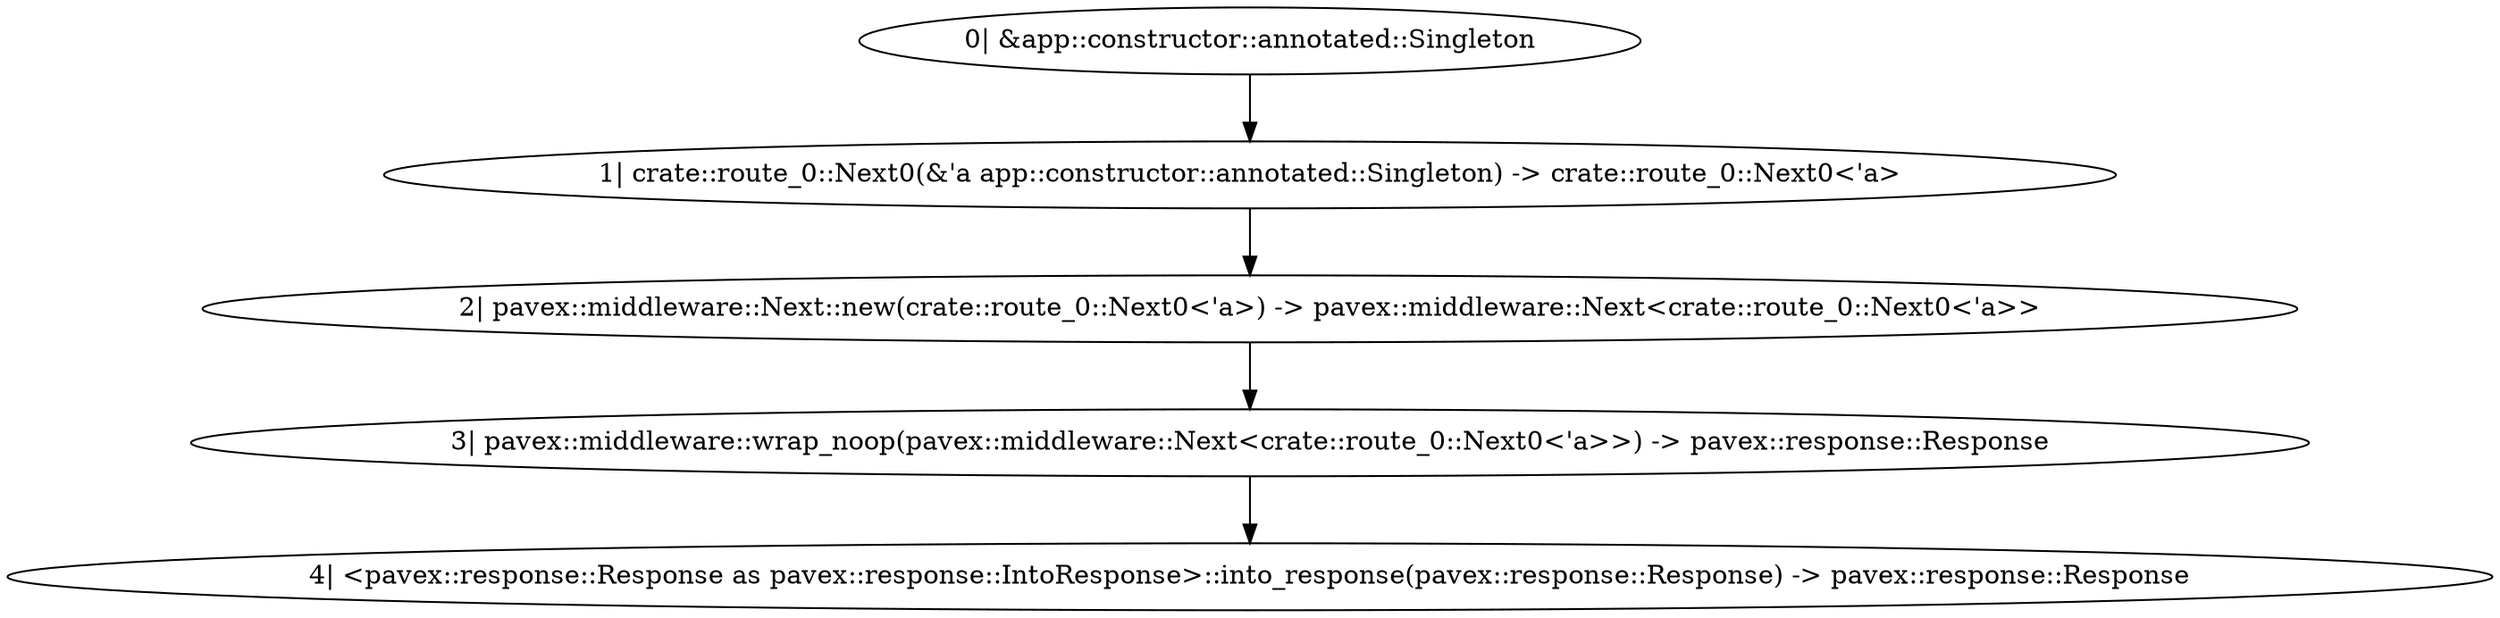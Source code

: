 digraph "GET / - 0" {
    0 [ label = "0| &app::constructor::annotated::Singleton"]
    1 [ label = "1| crate::route_0::Next0(&'a app::constructor::annotated::Singleton) -> crate::route_0::Next0<'a>"]
    2 [ label = "2| pavex::middleware::Next::new(crate::route_0::Next0<'a>) -> pavex::middleware::Next<crate::route_0::Next0<'a>>"]
    3 [ label = "3| pavex::middleware::wrap_noop(pavex::middleware::Next<crate::route_0::Next0<'a>>) -> pavex::response::Response"]
    4 [ label = "4| <pavex::response::Response as pavex::response::IntoResponse>::into_response(pavex::response::Response) -> pavex::response::Response"]
    2 -> 3 [ ]
    1 -> 2 [ ]
    3 -> 4 [ ]
    0 -> 1 [ ]
}
digraph "GET / - 1" {
    0 [ label = "0| &app::constructor::annotated::Singleton"]
    1 [ label = "1| crate::route_0::Next1(&'a app::constructor::annotated::Singleton) -> crate::route_0::Next1<'a>"]
    2 [ label = "2| pavex::middleware::Next::new(crate::route_0::Next1<'a>) -> pavex::middleware::Next<crate::route_0::Next1<'a>>"]
    3 [ label = "3| app::wrap1(pavex::middleware::Next<crate::route_0::Next1<'a>>) -> core::result::Result<pavex::response::Response, app::CustomError>"]
    4 [ label = "4| `match`"]
    5 [ label = "5| core::result::Result<pavex::response::Response, app::CustomError> -> app::CustomError"]
    6 [ label = "6| app::CustomError::into_response(&app::CustomError) -> pavex::response::Response"]
    7 [ label = "7| <pavex::response::Response as pavex::response::IntoResponse>::into_response(pavex::response::Response) -> pavex::response::Response"]
    8 [ label = "8| core::result::Result<pavex::response::Response, app::CustomError> -> pavex::response::Response"]
    9 [ label = "9| <pavex::response::Response as pavex::response::IntoResponse>::into_response(pavex::response::Response) -> pavex::response::Response"]
    2 -> 3 [ ]
    1 -> 2 [ ]
    4 -> 8 [ ]
    4 -> 5 [ ]
    5 -> 6 [ label = "&"]
    8 -> 9 [ ]
    6 -> 7 [ ]
    3 -> 4 [ ]
    0 -> 1 [ ]
}
digraph "GET / - 2" {
    0 [ label = "0| &app::constructor::annotated::Singleton"]
    1 [ label = "1| crate::route_0::Next2(&'a app::constructor::annotated::Singleton) -> crate::route_0::Next2<'a>"]
    2 [ label = "2| pavex::middleware::Next::new(crate::route_0::Next2<'a>) -> pavex::middleware::Next<crate::route_0::Next2<'a>>"]
    3 [ label = "3| app::wrap(pavex::middleware::Next<crate::route_0::Next2<'a>>) -> core::result::Result<pavex::response::Response, app::CustomError>"]
    4 [ label = "4| `match`"]
    5 [ label = "5| core::result::Result<pavex::response::Response, app::CustomError> -> app::CustomError"]
    6 [ label = "6| app::CustomError::into_response(&app::CustomError) -> pavex::response::Response"]
    7 [ label = "7| <pavex::response::Response as pavex::response::IntoResponse>::into_response(pavex::response::Response) -> pavex::response::Response"]
    8 [ label = "8| core::result::Result<pavex::response::Response, app::CustomError> -> pavex::response::Response"]
    9 [ label = "9| <pavex::response::Response as pavex::response::IntoResponse>::into_response(pavex::response::Response) -> pavex::response::Response"]
    2 -> 3 [ ]
    1 -> 2 [ ]
    4 -> 8 [ ]
    4 -> 5 [ ]
    5 -> 6 [ label = "&"]
    8 -> 9 [ ]
    6 -> 7 [ ]
    3 -> 4 [ ]
    0 -> 1 [ ]
}
digraph "GET / - 3" {
    0 [ label = "0| app::pre() -> core::result::Result<pavex::middleware::Processing<pavex::response::Response>, app::CustomError>"]
    1 [ label = "1| `match`"]
    2 [ label = "2| core::result::Result<pavex::middleware::Processing<pavex::response::Response>, app::CustomError> -> app::CustomError"]
    3 [ label = "3| app::CustomError::into_response(&app::CustomError) -> pavex::response::Response"]
    4 [ label = "4| <pavex::response::Response as pavex::response::IntoResponse>::into_response(pavex::response::Response) -> pavex::response::Response"]
    5 [ label = "5| pavex::middleware::Processing::EarlyReturn(pavex::response::Response) -> pavex::middleware::Processing<pavex::response::Response>"]
    6 [ label = "6| core::result::Result<pavex::middleware::Processing<pavex::response::Response>, app::CustomError> -> pavex::middleware::Processing<pavex::response::Response>"]
    1 -> 6 [ ]
    1 -> 2 [ ]
    2 -> 3 [ label = "&"]
    3 -> 4 [ ]
    4 -> 5 [ ]
    0 -> 1 [ ]
}
digraph "GET / - 4" {
    0 [ label = "0| app::constructor::raw::a() -> core::result::Result<app::constructor::raw::A, app::constructor::raw::GenericError<alloc::string::String>>"]
    1 [ label = "1| `match`"]
    2 [ label = "2| core::result::Result<app::constructor::raw::A, app::constructor::raw::GenericError<alloc::string::String>> -> app::constructor::raw::GenericError<alloc::string::String>"]
    3 [ label = "3| app::constructor::annotated::b() -> core::result::Result<app::constructor::annotated::B, app::constructor::annotated::ErrorB>"]
    4 [ label = "4| `match`"]
    5 [ label = "5| core::result::Result<app::constructor::annotated::B, app::constructor::annotated::ErrorB> -> app::constructor::annotated::B"]
    6 [ label = "6| app::constructor::raw::GenericError::<std::string::String>::handle(&app::constructor::raw::GenericError<alloc::string::String>, &app::constructor::annotated::B) -> pavex::response::Response"]
    7 [ label = "7| <pavex::response::Response as pavex::response::IntoResponse>::into_response(pavex::response::Response) -> pavex::response::Response"]
    8 [ label = "8| core::result::Result<app::constructor::annotated::B, app::constructor::annotated::ErrorB> -> app::constructor::annotated::ErrorB"]
    9 [ label = "9| app::constructor::annotated::ErrorB::into_response(&app::constructor::annotated::ErrorB) -> pavex::response::Response"]
    10 [ label = "10| <pavex::response::Response as pavex::response::IntoResponse>::into_response(pavex::response::Response) -> pavex::response::Response"]
    11 [ label = "11| core::result::Result<app::constructor::raw::A, app::constructor::raw::GenericError<alloc::string::String>> -> app::constructor::raw::A"]
    12 [ label = "12| &app::constructor::annotated::Singleton"]
    13 [ label = "13| app::handler(&app::constructor::raw::A, &app::constructor::annotated::B, &app::constructor::annotated::Singleton) -> core::result::Result<pavex::response::Response, app::CustomError>"]
    14 [ label = "14| `match`"]
    15 [ label = "15| core::result::Result<pavex::response::Response, app::CustomError> -> app::CustomError"]
    16 [ label = "16| app::CustomError::into_response(&app::CustomError) -> pavex::response::Response"]
    17 [ label = "17| <pavex::response::Response as pavex::response::IntoResponse>::into_response(pavex::response::Response) -> pavex::response::Response"]
    18 [ label = "18| core::result::Result<pavex::response::Response, app::CustomError> -> pavex::response::Response"]
    19 [ label = "19| <pavex::response::Response as pavex::response::IntoResponse>::into_response(pavex::response::Response) -> pavex::response::Response"]
    5 -> 13 [ label = "&"]
    4 -> 8 [ ]
    11 -> 13 [ label = "&"]
    1 -> 2 [ ]
    1 -> 11 [ ]
    4 -> 5 [ ]
    14 -> 18 [ ]
    14 -> 15 [ ]
    2 -> 6 [ label = "&"]
    5 -> 6 [ label = "&"]
    8 -> 9 [ label = "&"]
    15 -> 16 [ label = "&"]
    18 -> 19 [ ]
    6 -> 7 [ ]
    9 -> 10 [ ]
    16 -> 17 [ ]
    13 -> 14 [ ]
    3 -> 4 [ ]
    0 -> 1 [ ]
    12 -> 13 [ ]
}
digraph "GET / - 5" {
    0 [ label = "0| pavex::response::Response"]
    1 [ label = "1| app::post(pavex::response::Response) -> core::result::Result<pavex::response::Response, app::CustomError>"]
    2 [ label = "2| `match`"]
    3 [ label = "3| core::result::Result<pavex::response::Response, app::CustomError> -> app::CustomError"]
    4 [ label = "4| app::CustomError::into_response(&app::CustomError) -> pavex::response::Response"]
    5 [ label = "5| <pavex::response::Response as pavex::response::IntoResponse>::into_response(pavex::response::Response) -> pavex::response::Response"]
    6 [ label = "6| core::result::Result<pavex::response::Response, app::CustomError> -> pavex::response::Response"]
    7 [ label = "7| <pavex::response::Response as pavex::response::IntoResponse>::into_response(pavex::response::Response) -> pavex::response::Response"]
    0 -> 1 [ ]
    2 -> 6 [ ]
    2 -> 3 [ ]
    3 -> 4 [ label = "&"]
    6 -> 7 [ ]
    4 -> 5 [ ]
    1 -> 2 [ ]
}
digraph "* * - 0" {
    0 [ label = "0| &pavex::router::AllowedMethods"]
    1 [ label = "1| crate::route_1::Next0(&'a pavex::router::AllowedMethods) -> crate::route_1::Next0<'a>"]
    2 [ label = "2| pavex::middleware::Next::new(crate::route_1::Next0<'a>) -> pavex::middleware::Next<crate::route_1::Next0<'a>>"]
    3 [ label = "3| pavex::middleware::wrap_noop(pavex::middleware::Next<crate::route_1::Next0<'a>>) -> pavex::response::Response"]
    4 [ label = "4| <pavex::response::Response as pavex::response::IntoResponse>::into_response(pavex::response::Response) -> pavex::response::Response"]
    2 -> 3 [ ]
    1 -> 2 [ ]
    3 -> 4 [ ]
    0 -> 1 [ ]
}
digraph "* * - 1" {
    0 [ label = "0| &pavex::router::AllowedMethods"]
    1 [ label = "1| crate::route_1::Next1(&'a pavex::router::AllowedMethods) -> crate::route_1::Next1<'a>"]
    2 [ label = "2| pavex::middleware::Next::new(crate::route_1::Next1<'a>) -> pavex::middleware::Next<crate::route_1::Next1<'a>>"]
    3 [ label = "3| app::wrap1(pavex::middleware::Next<crate::route_1::Next1<'a>>) -> core::result::Result<pavex::response::Response, app::CustomError>"]
    4 [ label = "4| `match`"]
    5 [ label = "5| core::result::Result<pavex::response::Response, app::CustomError> -> app::CustomError"]
    6 [ label = "6| app::CustomError::into_response(&app::CustomError) -> pavex::response::Response"]
    7 [ label = "7| <pavex::response::Response as pavex::response::IntoResponse>::into_response(pavex::response::Response) -> pavex::response::Response"]
    8 [ label = "8| core::result::Result<pavex::response::Response, app::CustomError> -> pavex::response::Response"]
    9 [ label = "9| <pavex::response::Response as pavex::response::IntoResponse>::into_response(pavex::response::Response) -> pavex::response::Response"]
    2 -> 3 [ ]
    1 -> 2 [ ]
    4 -> 8 [ ]
    4 -> 5 [ ]
    5 -> 6 [ label = "&"]
    8 -> 9 [ ]
    6 -> 7 [ ]
    3 -> 4 [ ]
    0 -> 1 [ ]
}
digraph "* * - 2" {
    0 [ label = "0| &pavex::router::AllowedMethods"]
    1 [ label = "1| crate::route_1::Next2(&'a pavex::router::AllowedMethods) -> crate::route_1::Next2<'a>"]
    2 [ label = "2| pavex::middleware::Next::new(crate::route_1::Next2<'a>) -> pavex::middleware::Next<crate::route_1::Next2<'a>>"]
    3 [ label = "3| app::wrap(pavex::middleware::Next<crate::route_1::Next2<'a>>) -> core::result::Result<pavex::response::Response, app::CustomError>"]
    4 [ label = "4| `match`"]
    5 [ label = "5| core::result::Result<pavex::response::Response, app::CustomError> -> app::CustomError"]
    6 [ label = "6| app::CustomError::into_response(&app::CustomError) -> pavex::response::Response"]
    7 [ label = "7| <pavex::response::Response as pavex::response::IntoResponse>::into_response(pavex::response::Response) -> pavex::response::Response"]
    8 [ label = "8| core::result::Result<pavex::response::Response, app::CustomError> -> pavex::response::Response"]
    9 [ label = "9| <pavex::response::Response as pavex::response::IntoResponse>::into_response(pavex::response::Response) -> pavex::response::Response"]
    2 -> 3 [ ]
    1 -> 2 [ ]
    4 -> 8 [ ]
    4 -> 5 [ ]
    5 -> 6 [ label = "&"]
    8 -> 9 [ ]
    6 -> 7 [ ]
    3 -> 4 [ ]
    0 -> 1 [ ]
}
digraph "* * - 3" {
    0 [ label = "0| app::pre() -> core::result::Result<pavex::middleware::Processing<pavex::response::Response>, app::CustomError>"]
    1 [ label = "1| `match`"]
    2 [ label = "2| core::result::Result<pavex::middleware::Processing<pavex::response::Response>, app::CustomError> -> app::CustomError"]
    3 [ label = "3| app::CustomError::into_response(&app::CustomError) -> pavex::response::Response"]
    4 [ label = "4| <pavex::response::Response as pavex::response::IntoResponse>::into_response(pavex::response::Response) -> pavex::response::Response"]
    5 [ label = "5| pavex::middleware::Processing::EarlyReturn(pavex::response::Response) -> pavex::middleware::Processing<pavex::response::Response>"]
    6 [ label = "6| core::result::Result<pavex::middleware::Processing<pavex::response::Response>, app::CustomError> -> pavex::middleware::Processing<pavex::response::Response>"]
    1 -> 6 [ ]
    1 -> 2 [ ]
    2 -> 3 [ label = "&"]
    3 -> 4 [ ]
    4 -> 5 [ ]
    0 -> 1 [ ]
}
digraph "* * - 4" {
    0 [ label = "0| &pavex::router::AllowedMethods"]
    1 [ label = "1| pavex::router::default_fallback(&pavex::router::AllowedMethods) -> pavex::response::Response"]
    2 [ label = "2| <pavex::response::Response as pavex::response::IntoResponse>::into_response(pavex::response::Response) -> pavex::response::Response"]
    1 -> 2 [ ]
    0 -> 1 [ ]
}
digraph "* * - 5" {
    0 [ label = "0| pavex::response::Response"]
    1 [ label = "1| app::post(pavex::response::Response) -> core::result::Result<pavex::response::Response, app::CustomError>"]
    2 [ label = "2| `match`"]
    3 [ label = "3| core::result::Result<pavex::response::Response, app::CustomError> -> app::CustomError"]
    4 [ label = "4| app::CustomError::into_response(&app::CustomError) -> pavex::response::Response"]
    5 [ label = "5| <pavex::response::Response as pavex::response::IntoResponse>::into_response(pavex::response::Response) -> pavex::response::Response"]
    6 [ label = "6| core::result::Result<pavex::response::Response, app::CustomError> -> pavex::response::Response"]
    7 [ label = "7| <pavex::response::Response as pavex::response::IntoResponse>::into_response(pavex::response::Response) -> pavex::response::Response"]
    0 -> 1 [ ]
    2 -> 6 [ ]
    2 -> 3 [ ]
    3 -> 4 [ label = "&"]
    6 -> 7 [ ]
    4 -> 5 [ ]
    1 -> 2 [ ]
}
digraph app_state {
    0 [ label = "0| app::constructor::annotated::singleton() -> core::result::Result<app::constructor::annotated::Singleton, app::constructor::annotated::SingletonError>"]
    1 [ label = "1| `match`"]
    2 [ label = "2| core::result::Result<app::constructor::annotated::Singleton, app::constructor::annotated::SingletonError> -> app::constructor::annotated::SingletonError"]
    3 [ label = "3| crate::ApplicationStateError::Singleton(app::constructor::annotated::SingletonError) -> crate::ApplicationStateError"]
    4 [ label = "4| core::result::Result::Err(crate::ApplicationStateError) -> core::result::Result<crate::ApplicationState, crate::ApplicationStateError>"]
    5 [ label = "5| core::result::Result<app::constructor::annotated::Singleton, app::constructor::annotated::SingletonError> -> app::constructor::annotated::Singleton"]
    6 [ label = "6| crate::ApplicationState(app::constructor::annotated::Singleton) -> crate::ApplicationState"]
    7 [ label = "7| core::result::Result::Ok(crate::ApplicationState) -> core::result::Result<crate::ApplicationState, crate::ApplicationStateError>"]
    5 -> 6 [ ]
    1 -> 2 [ ]
    1 -> 5 [ ]
    6 -> 7 [ ]
    2 -> 3 [ ]
    3 -> 4 [ ]
    0 -> 1 [ ]
}